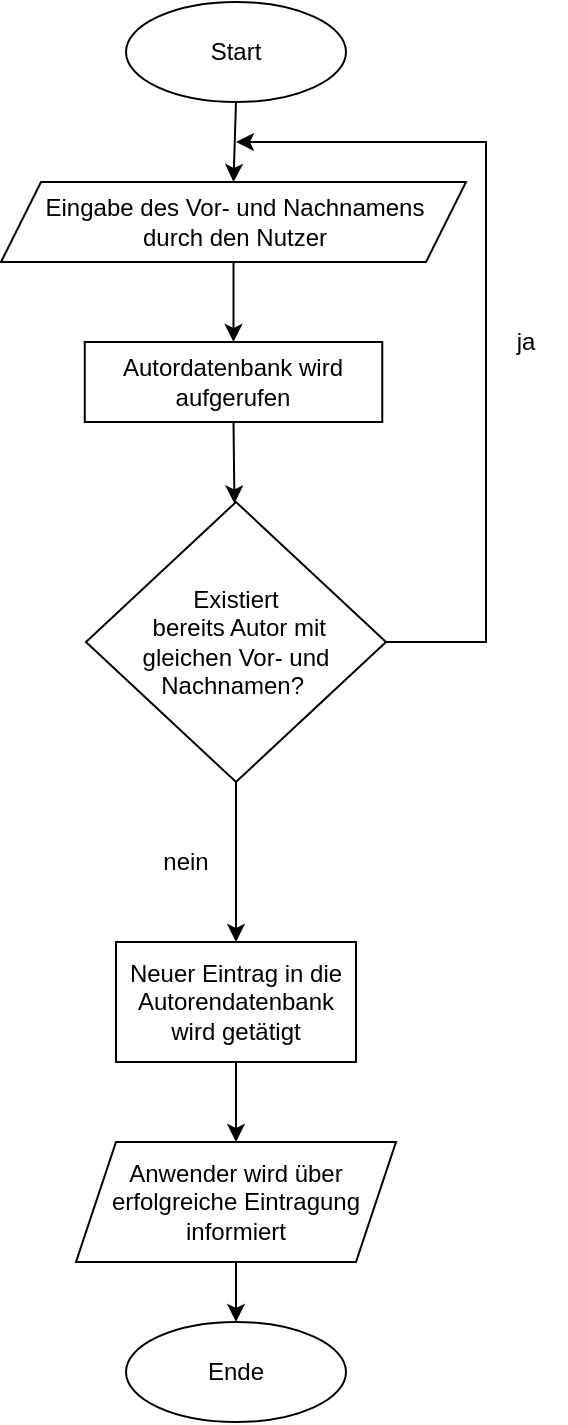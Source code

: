 <mxfile version="14.3.2" type="device"><diagram id="fA4G8LzVWr6EJqkm3IQU" name="Page-1"><mxGraphModel dx="1242" dy="592" grid="1" gridSize="10" guides="1" tooltips="1" connect="1" arrows="1" fold="1" page="1" pageScale="1" pageWidth="850" pageHeight="1100" math="0" shadow="0"><root><mxCell id="0"/><mxCell id="1" parent="0"/><mxCell id="14" style="edgeStyle=none;rounded=0;orthogonalLoop=1;jettySize=auto;html=1;exitX=0.5;exitY=1;exitDx=0;exitDy=0;entryX=0.5;entryY=0;entryDx=0;entryDy=0;" parent="1" source="2" target="4" edge="1"><mxGeometry relative="1" as="geometry"/></mxCell><mxCell id="2" value="Start" style="ellipse;whiteSpace=wrap;html=1;" parent="1" vertex="1"><mxGeometry x="270" y="30" width="110" height="50" as="geometry"/></mxCell><mxCell id="15" style="edgeStyle=none;rounded=0;orthogonalLoop=1;jettySize=auto;html=1;exitX=0.5;exitY=1;exitDx=0;exitDy=0;entryX=0.5;entryY=0;entryDx=0;entryDy=0;" parent="1" source="4" target="5" edge="1"><mxGeometry relative="1" as="geometry"/></mxCell><mxCell id="4" value="Eingabe des Vor- und Nachnamens&lt;br&gt;durch den Nutzer" style="shape=parallelogram;perimeter=parallelogramPerimeter;whiteSpace=wrap;html=1;fixedSize=1;" parent="1" vertex="1"><mxGeometry x="207.5" y="120" width="232.5" height="40" as="geometry"/></mxCell><mxCell id="16" style="edgeStyle=none;rounded=0;orthogonalLoop=1;jettySize=auto;html=1;exitX=0.5;exitY=1;exitDx=0;exitDy=0;" parent="1" source="5" target="7" edge="1"><mxGeometry relative="1" as="geometry"/></mxCell><mxCell id="5" value="Autordatenbank wird aufgerufen" style="rounded=0;whiteSpace=wrap;html=1;" parent="1" vertex="1"><mxGeometry x="249.38" y="200" width="148.75" height="40" as="geometry"/></mxCell><mxCell id="17" style="edgeStyle=none;rounded=0;orthogonalLoop=1;jettySize=auto;html=1;exitX=0.5;exitY=1;exitDx=0;exitDy=0;" parent="1" source="7" target="8" edge="1"><mxGeometry relative="1" as="geometry"/></mxCell><mxCell id="20" style="edgeStyle=orthogonalEdgeStyle;rounded=0;orthogonalLoop=1;jettySize=auto;html=1;exitX=1;exitY=0.5;exitDx=0;exitDy=0;" parent="1" source="7" edge="1"><mxGeometry relative="1" as="geometry"><mxPoint x="325" y="100" as="targetPoint"/><Array as="points"><mxPoint x="450" y="350"/><mxPoint x="450" y="100"/></Array></mxGeometry></mxCell><mxCell id="7" value="Existiert&lt;br&gt;&amp;nbsp;bereits Autor mit &lt;br&gt;gleichen Vor- und &lt;br&gt;Nachnamen?&amp;nbsp;" style="rhombus;whiteSpace=wrap;html=1;" parent="1" vertex="1"><mxGeometry x="250" y="280" width="150" height="140" as="geometry"/></mxCell><mxCell id="18" style="edgeStyle=none;rounded=0;orthogonalLoop=1;jettySize=auto;html=1;exitX=0.5;exitY=1;exitDx=0;exitDy=0;entryX=0.5;entryY=0;entryDx=0;entryDy=0;" parent="1" source="8" target="10" edge="1"><mxGeometry relative="1" as="geometry"><mxPoint x="325" y="600" as="targetPoint"/></mxGeometry></mxCell><mxCell id="8" value="Neuer Eintrag in die Autorendatenbank wird getätigt" style="rounded=0;whiteSpace=wrap;html=1;" parent="1" vertex="1"><mxGeometry x="265" y="500" width="120" height="60" as="geometry"/></mxCell><mxCell id="26" style="edgeStyle=orthogonalEdgeStyle;rounded=0;orthogonalLoop=1;jettySize=auto;html=1;exitX=0.5;exitY=1;exitDx=0;exitDy=0;entryX=0.5;entryY=0;entryDx=0;entryDy=0;" parent="1" source="10" target="23" edge="1"><mxGeometry relative="1" as="geometry"/></mxCell><mxCell id="10" value="Anwender wird über erfolgreiche Eintragung informiert" style="shape=parallelogram;perimeter=parallelogramPerimeter;whiteSpace=wrap;html=1;fixedSize=1;" parent="1" vertex="1"><mxGeometry x="245" y="600" width="160" height="60" as="geometry"/></mxCell><mxCell id="21" value="nein" style="text;html=1;strokeColor=none;fillColor=none;align=center;verticalAlign=middle;whiteSpace=wrap;rounded=0;" parent="1" vertex="1"><mxGeometry x="280" y="450" width="40" height="20" as="geometry"/></mxCell><mxCell id="22" value="ja" style="text;html=1;strokeColor=none;fillColor=none;align=center;verticalAlign=middle;whiteSpace=wrap;rounded=0;" parent="1" vertex="1"><mxGeometry x="450" y="190" width="40" height="20" as="geometry"/></mxCell><mxCell id="23" value="Ende" style="ellipse;whiteSpace=wrap;html=1;" parent="1" vertex="1"><mxGeometry x="270" y="690" width="110" height="50" as="geometry"/></mxCell></root></mxGraphModel></diagram></mxfile>